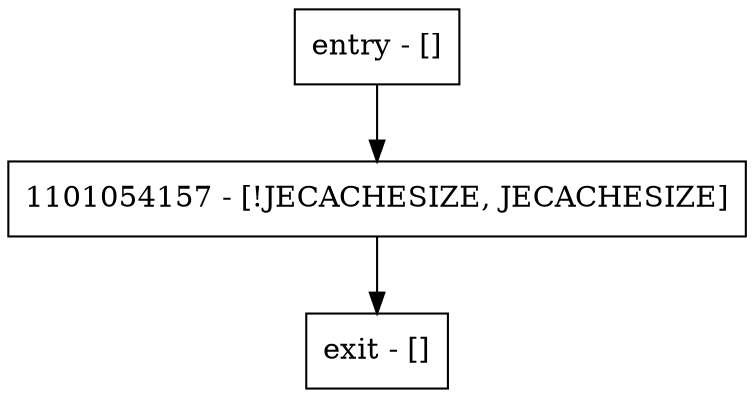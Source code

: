 digraph <init> {
node [shape=record];
entry [label="entry - []"];
exit [label="exit - []"];
1101054157 [label="1101054157 - [!JECACHESIZE, JECACHESIZE]"];
entry;
exit;
entry -> 1101054157;
1101054157 -> exit;
}
